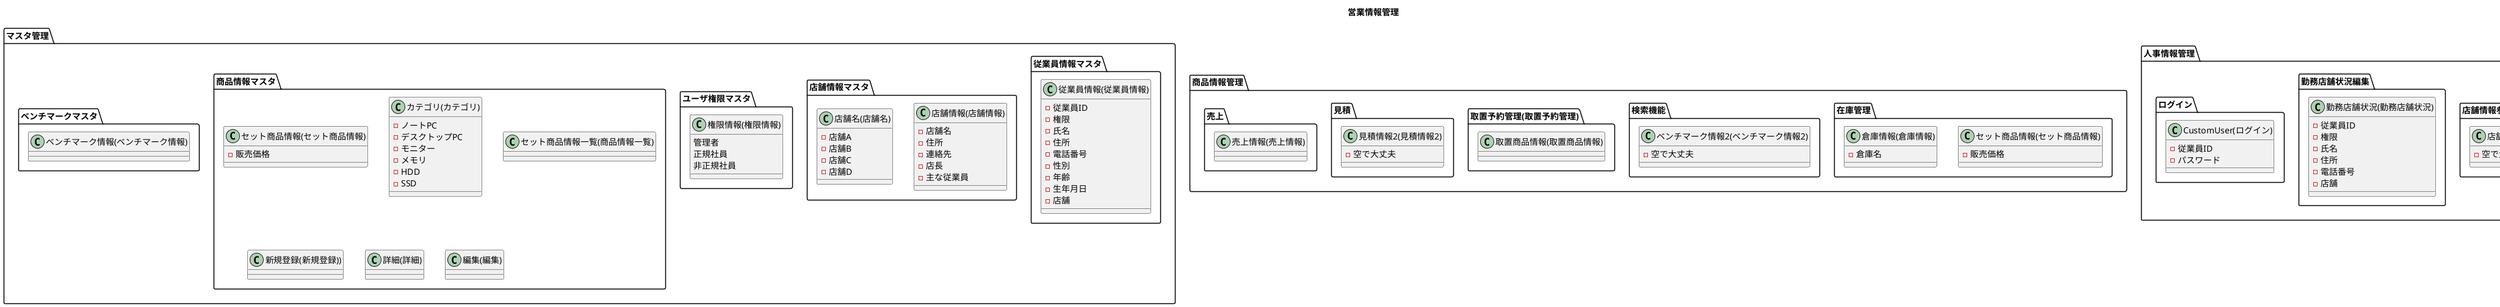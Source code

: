 @startuml クラス図
' left to right direction

title 営業情報管理


package "マスタ管理" as mastermana {
    package 従業員情報マスタ{
        ' 従業員情報
        ' モデル
        class 従業員情報(従業員情報){
            -従業員ID
            -権限
            -氏名
            -住所
            -電話番号
            -性別
            -年齢
            -生年月日
            -店舗
        }
    }
    package "店舗情報マスタ"{
        ' 店舗情報
        ' モデル
        class 店舗情報(店舗情報){
            -店舗名
            -住所
            -連絡先
            -店長
            -主な従業員
        }
        class 店舗名(店舗名){
            -店舗A
            -店舗B
            -店舗C
            -店舗D
        }
    }
    package ユーザ権限マスタ{
        'ユーザ権限'
        ' モデル
        class 権限情報(権限情報){
            管理者
            正規社員
            非正規社員
        }
    }
    package 商品情報マスタ{
        ' 商品情報管理
        ' モデル
        class セット商品情報(セット商品情報){
            -販売価格
            ' 保留中
        }
        class カテゴリ(カテゴリ){
            -ノートPC
            -デスクトップPC
            -モニター
            -メモリ
            -HDD
            -SSD
        }
        ' コントローラ
        class セット商品情報一覧(商品情報一覧){}
        class 新規登録(新規登録)){}
        class 詳細(詳細){}
        class 編集(編集){}
    }
    package ベンチマークマスタ{
        ' ベンチマークマスタ
        ' モデル
        class ベンチマーク情報(ベンチマーク情報){
            ' 保留中
        }
    }
    ' package 売上情報マスタ{
        ' 売上情報
        ' モデル
        
}


package "商品情報管理" as itemmana {
    package 在庫管理{
        ' 商品情報管理
        ' モデル
        class セット商品情報(セット商品情報){
            -販売価格
            ' 保留中
        }
        class 倉庫情報(倉庫情報){
        -倉庫名
        ' +移動指示()
        }
    }
    package 検索機能{
        ' ベンチマークマスタ
        ' モデル
        class ベンチマーク情報2(ベンチマーク情報2){
            ' 保留中
            -空で大丈夫
        }
    }
    package 取置予約管理(取置予約管理){
        ' 取置商品情報
        ' モデル
        class 取置商品情報(取置商品情報){}
    }
    package 見積{
        class 見積情報2(見積情報2){
            -空で大丈夫
        }
    }
    package 売上{
        ' 売上情報
        ' モデル
        class 売上情報(売上情報){}
    }
    
    
}


package "人事情報管理" as huremana {
    package 従業員情報参照{
        class 従業員情報2(従業員情報2){
            -空で大丈夫
        }
    }
    package 店舗情報参照{
        class 店舗情報2(店舗情報2){
            -空で大丈夫
        }
    }
    package 勤務店舗状況編集{
        class 勤務店舗状況(勤務店舗状況){
            -従業員ID
            -権限
            -氏名
            -住所
            -電話番号
            -店舗
        }
    }
    package ログイン{
        ' ログイン'
        ' モデル
        ' class "django-allauth(ログイン)" as da{
        '     -従業員ID
        '     -パスワード
        '     ' +ログイン()
        ' }
        class CustomUser(ログイン){
            -従業員ID
            -パスワード
        }
    }
}
' class Meta{
'     -保留
' }

' itemmana -[hidden]- huremana
' mastermana -[hidden]down- itemmana
' mastermana -[hidden]down- huremana

' 要素の書き出しから


' CustomUser +-- Meta
@enduml
